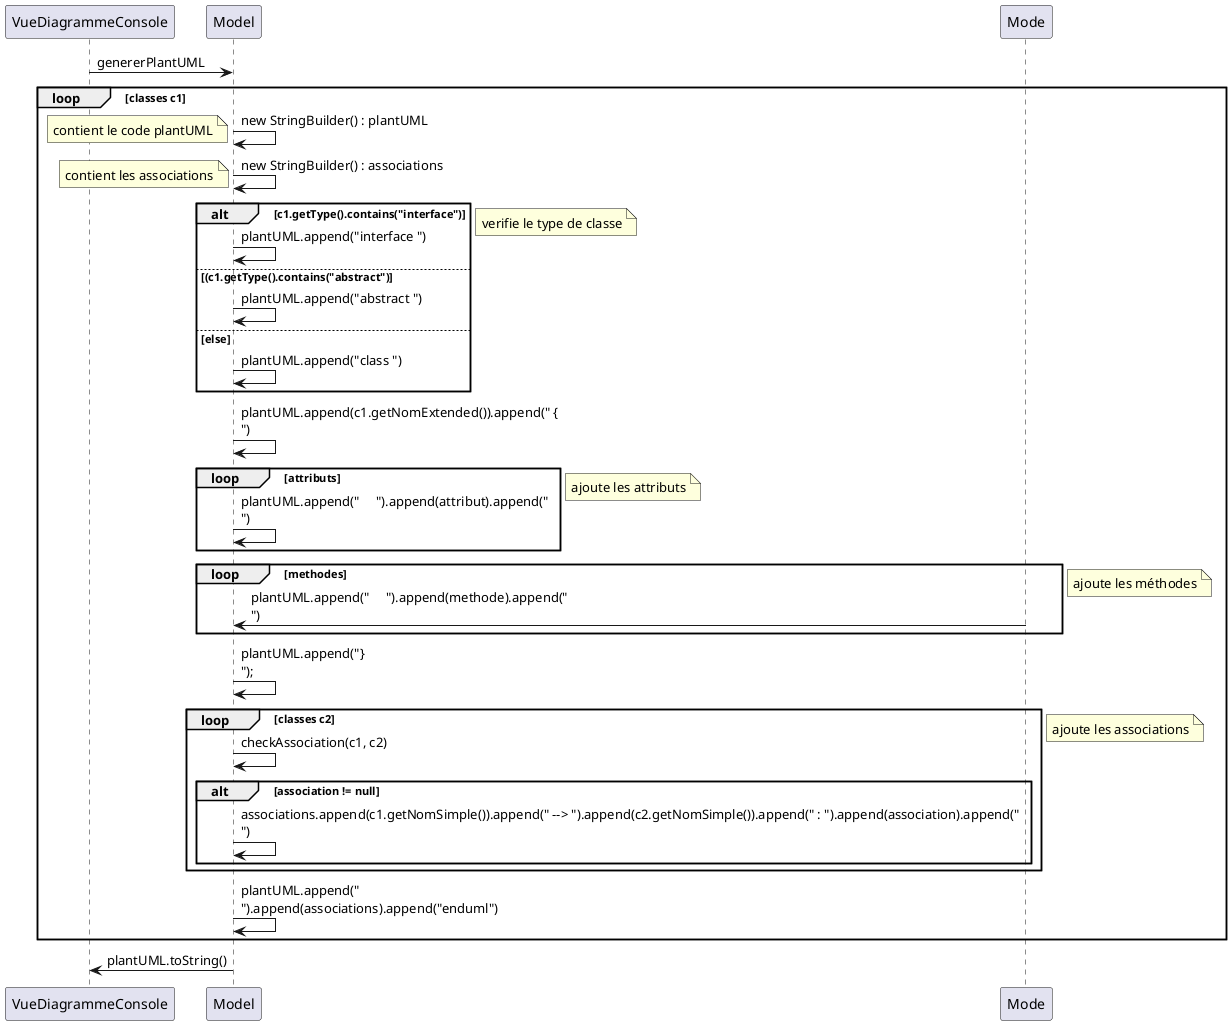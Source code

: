 @startuml
VueDiagrammeConsole -> Model : genererPlantUML
loop classes c1
    Model -> Model : new StringBuilder() : plantUML
    note left: contient le code plantUML
    Model -> Model : new StringBuilder() : associations
    note left: contient les associations


    alt c1.getType().contains("interface")
        Model -> Model : plantUML.append("interface ")
    else (c1.getType().contains("abstract")
        Model -> Model : plantUML.append("abstract ")
    else else
        Model -> Model : plantUML.append("class ")
    end
    note left: verifie le type de classe

    Model -> Model : plantUML.append(c1.getNomExtended()).append(" {\n")

    loop attributs
      Model -> Model : plantUML.append("\t").append(attribut).append("\n")
    end
    note left: ajoute les attributs

    loop methodes
        Mode -> Model : plantUML.append("\t").append(methode).append("\n")
    end
    note left: ajoute les méthodes

    Model -> Model : plantUML.append("}\n");

    loop classes c2
        Model -> Model : checkAssociation(c1, c2)
        alt association != null
            Model -> Model : associations.append(c1.getNomSimple()).append(" --> ").append(c2.getNomSimple()).append(" : ").append(association).append("\n")
        end
    end
    note left: ajoute les associations

    Model -> Model : plantUML.append("\n").append(associations).append("enduml")

end

Model -> VueDiagrammeConsole : plantUML.toString()

@enduml